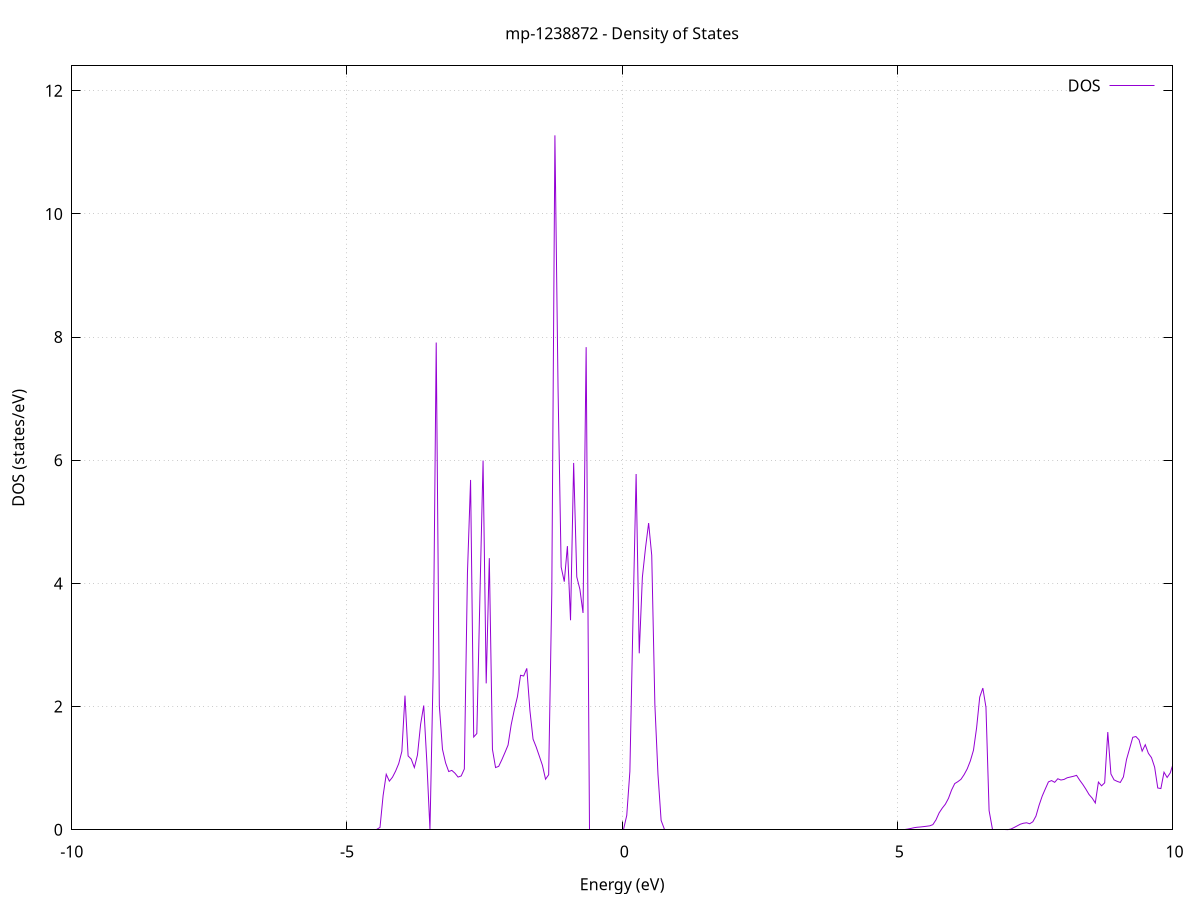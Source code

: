 set title 'mp-1238872 - Density of States'
set xlabel 'Energy (eV)'
set ylabel 'DOS (states/eV)'
set grid
set xrange [-10:10]
set yrange [0:12.404]
set xzeroaxis lt -1
set terminal png size 800,600
set output 'mp-1238872_dos_gnuplot.png'
plot '-' using 1:2 with lines title 'DOS'
-73.869200 0.000000
-73.812400 0.000000
-73.755700 0.000000
-73.698900 0.000000
-73.642100 0.000000
-73.585400 0.000000
-73.528600 0.000000
-73.471900 0.000000
-73.415100 0.000000
-73.358400 0.000000
-73.301600 0.000000
-73.244900 0.000000
-73.188100 0.000000
-73.131300 0.000000
-73.074600 0.000000
-73.017800 0.000000
-72.961100 0.000000
-72.904300 0.000000
-72.847600 0.000000
-72.790800 0.000000
-72.734100 0.000000
-72.677300 0.000000
-72.620500 0.000000
-72.563800 0.000000
-72.507000 0.000000
-72.450300 0.000000
-72.393500 0.000000
-72.336800 0.000000
-72.280000 0.000000
-72.223200 0.000000
-72.166500 0.000000
-72.109700 0.000000
-72.053000 0.000000
-71.996200 0.000000
-71.939500 0.000000
-71.882700 0.000000
-71.826000 0.000000
-71.769200 0.000000
-71.712400 0.000000
-71.655700 0.000000
-71.598900 0.000000
-71.542200 0.000000
-71.485400 0.000000
-71.428700 0.000000
-71.371900 0.000000
-71.315200 0.000000
-71.258400 0.000000
-71.201600 0.000000
-71.144900 0.000000
-71.088100 0.000000
-71.031400 0.000000
-70.974600 0.000000
-70.917900 0.000000
-70.861100 0.000000
-70.804400 0.000000
-70.747600 0.000000
-70.690800 0.000000
-70.634100 0.000000
-70.577300 0.000000
-70.520600 0.000000
-70.463800 0.000000
-70.407100 0.000000
-70.350300 0.000000
-70.293500 0.000000
-70.236800 0.000000
-70.180000 0.000000
-70.123300 0.000000
-70.066500 0.000000
-70.009800 0.000000
-69.953000 0.000000
-69.896300 0.000000
-69.839500 0.000000
-69.782700 0.000000
-69.726000 0.000000
-69.669200 0.000000
-69.612500 0.000000
-69.555700 0.000000
-69.499000 0.000000
-69.442200 0.000000
-69.385500 0.000000
-69.328700 0.000000
-69.271900 0.000000
-69.215200 0.000000
-69.158400 0.000000
-69.101700 0.000000
-69.044900 0.000000
-68.988200 0.000000
-68.931400 0.000000
-68.874600 0.000000
-68.817900 0.000000
-68.761100 0.000000
-68.704400 0.000000
-68.647600 0.000000
-68.590900 0.000000
-68.534100 0.000000
-68.477400 0.000000
-68.420600 0.000000
-68.363800 0.000000
-68.307100 0.000000
-68.250300 0.000000
-68.193600 0.000000
-68.136800 0.000000
-68.080100 0.000000
-68.023300 0.000000
-67.966600 0.000000
-67.909800 0.000000
-67.853000 0.000000
-67.796300 0.000000
-67.739500 0.000000
-67.682800 0.000000
-67.626000 0.000000
-67.569300 0.000000
-67.512500 0.000000
-67.455800 0.000000
-67.399000 0.000000
-67.342200 0.000000
-67.285500 0.000000
-67.228700 0.000000
-67.172000 0.000000
-67.115200 0.000000
-67.058500 0.000000
-67.001700 0.000000
-66.944900 0.000000
-66.888200 0.000000
-66.831400 0.000000
-66.774700 0.000000
-66.717900 0.000000
-66.661200 0.000000
-66.604400 0.000000
-66.547700 0.000000
-66.490900 0.000000
-66.434100 0.000000
-66.377400 0.000000
-66.320600 0.000000
-66.263900 0.000000
-66.207100 0.000000
-66.150400 0.000000
-66.093600 0.000000
-66.036900 0.000000
-65.980100 0.000000
-65.923300 0.000000
-65.866600 0.000000
-65.809800 0.000000
-65.753100 0.000000
-65.696300 0.000000
-65.639600 0.000000
-65.582800 0.000000
-65.526100 0.000000
-65.469300 0.000000
-65.412500 0.000000
-65.355800 0.000000
-65.299000 0.000000
-65.242300 0.000000
-65.185500 0.000000
-65.128800 0.000000
-65.072000 0.000000
-65.015200 0.000000
-64.958500 0.000000
-64.901700 0.000000
-64.845000 0.000000
-64.788200 0.000000
-64.731500 0.000000
-64.674700 0.000000
-64.618000 0.000000
-64.561200 0.000000
-64.504400 0.000000
-64.447700 0.000000
-64.390900 0.000000
-64.334200 0.000000
-64.277400 0.000000
-64.220700 0.000000
-64.163900 0.000000
-64.107200 0.000000
-64.050400 0.000000
-63.993600 0.000000
-63.936900 0.000000
-63.880100 0.000000
-63.823400 0.000000
-63.766600 0.000000
-63.709900 0.000000
-63.653100 0.000000
-63.596400 0.000000
-63.539600 0.000000
-63.482800 0.000000
-63.426100 0.000000
-63.369300 0.000000
-63.312600 0.000000
-63.255800 0.000000
-63.199100 0.000000
-63.142300 0.000000
-63.085500 0.000000
-63.028800 0.000000
-62.972000 0.000000
-62.915300 0.000000
-62.858500 0.000000
-62.801800 0.000000
-62.745000 0.000000
-62.688300 0.000000
-62.631500 0.000000
-62.574700 0.000000
-62.518000 0.000000
-62.461200 0.000000
-62.404500 0.000000
-62.347700 0.000000
-62.291000 0.000000
-62.234200 0.000000
-62.177500 0.000000
-62.120700 0.000000
-62.063900 0.000000
-62.007200 0.000000
-61.950400 0.000000
-61.893700 0.000000
-61.836900 0.000000
-61.780200 0.000000
-61.723400 0.000000
-61.666600 0.000000
-61.609900 0.000000
-61.553100 0.000000
-61.496400 0.000000
-61.439600 0.000000
-61.382900 0.000000
-61.326100 0.000000
-61.269400 0.000000
-61.212600 0.000000
-61.155800 0.000000
-61.099100 0.000000
-61.042300 0.000000
-60.985600 0.000000
-60.928800 0.000000
-60.872100 0.000000
-60.815300 0.000000
-60.758600 0.000000
-60.701800 0.000000
-60.645000 0.000000
-60.588300 0.000000
-60.531500 0.000000
-60.474800 0.000000
-60.418000 0.000000
-60.361300 0.000000
-60.304500 0.000000
-60.247800 0.000000
-60.191000 0.000000
-60.134200 0.000000
-60.077500 0.000000
-60.020700 0.000000
-59.964000 0.000000
-59.907200 0.000000
-59.850500 0.000000
-59.793700 0.000000
-59.736900 0.000000
-59.680200 0.000000
-59.623400 0.000000
-59.566700 0.000000
-59.509900 0.000000
-59.453200 0.000000
-59.396400 0.000000
-59.339700 0.000000
-59.282900 0.000000
-59.226100 0.000000
-59.169400 0.000000
-59.112600 0.000000
-59.055900 0.000000
-58.999100 0.000000
-58.942400 0.000000
-58.885600 0.000000
-58.828900 0.000000
-58.772100 0.000000
-58.715300 0.000000
-58.658600 0.000000
-58.601800 0.000000
-58.545100 0.000000
-58.488300 0.000000
-58.431600 0.000000
-58.374800 0.000000
-58.318100 0.000000
-58.261300 0.000000
-58.204500 0.000000
-58.147800 0.000000
-58.091000 0.000000
-58.034300 0.000000
-57.977500 0.000000
-57.920800 0.000000
-57.864000 0.000000
-57.807200 0.000000
-57.750500 0.000000
-57.693700 0.000000
-57.637000 0.000000
-57.580200 0.000000
-57.523500 0.000000
-57.466700 0.000000
-57.410000 0.000000
-57.353200 0.000000
-57.296400 0.000000
-57.239700 0.000000
-57.182900 0.000000
-57.126200 0.000000
-57.069400 0.000000
-57.012700 0.000000
-56.955900 0.000000
-56.899200 0.000000
-56.842400 0.000000
-56.785600 0.000000
-56.728900 0.000000
-56.672100 0.000000
-56.615400 0.000000
-56.558600 0.000000
-56.501900 0.000000
-56.445100 0.000000
-56.388300 0.000000
-56.331600 0.000000
-56.274800 0.000000
-56.218100 0.000000
-56.161300 0.000000
-56.104600 0.000000
-56.047800 0.000000
-55.991100 0.000000
-55.934300 0.000000
-55.877500 0.000000
-55.820800 0.000000
-55.764000 0.000000
-55.707300 0.000000
-55.650500 0.000000
-55.593800 0.000000
-55.537000 0.000000
-55.480300 0.000000
-55.423500 0.000000
-55.366700 0.000000
-55.310000 0.000000
-55.253200 0.000000
-55.196500 0.000000
-55.139700 0.000000
-55.083000 0.000000
-55.026200 0.000000
-54.969500 0.000000
-54.912700 0.000000
-54.855900 0.000000
-54.799200 0.000000
-54.742400 0.000000
-54.685700 0.000000
-54.628900 0.000000
-54.572200 0.000000
-54.515400 0.000000
-54.458600 0.000000
-54.401900 0.000000
-54.345100 0.000000
-54.288400 0.000000
-54.231600 0.000000
-54.174900 0.000000
-54.118100 0.000000
-54.061400 0.000000
-54.004600 0.000000
-53.947800 0.000000
-53.891100 0.000000
-53.834300 0.000000
-53.777600 0.000000
-53.720800 0.000000
-53.664100 0.000000
-53.607300 0.000000
-53.550600 0.000000
-53.493800 0.000000
-53.437000 0.000000
-53.380300 0.000000
-53.323500 0.000000
-53.266800 0.000000
-53.210000 0.000000
-53.153300 0.000000
-53.096500 0.000000
-53.039800 0.000000
-52.983000 0.000000
-52.926200 0.000000
-52.869500 0.000000
-52.812700 0.000000
-52.756000 0.000000
-52.699200 0.000000
-52.642500 0.000000
-52.585700 0.000000
-52.528900 0.000000
-52.472200 0.000000
-52.415400 0.000000
-52.358700 0.000000
-52.301900 0.000000
-52.245200 0.000000
-52.188400 0.000000
-52.131700 0.000000
-52.074900 0.000000
-52.018100 0.000000
-51.961400 0.000000
-51.904600 0.000000
-51.847900 0.000000
-51.791100 0.000000
-51.734400 0.000000
-51.677600 0.000000
-51.620900 0.000000
-51.564100 0.000000
-51.507300 0.000000
-51.450600 0.000000
-51.393800 0.000000
-51.337100 0.000000
-51.280300 0.000000
-51.223600 0.000000
-51.166800 0.000000
-51.110000 0.000000
-51.053300 0.000000
-50.996500 0.000000
-50.939800 0.000000
-50.883000 0.000000
-50.826300 0.000000
-50.769500 0.000000
-50.712800 0.000000
-50.656000 0.000000
-50.599200 0.000000
-50.542500 0.000000
-50.485700 0.000000
-50.429000 0.000000
-50.372200 0.000000
-50.315500 0.000000
-50.258700 0.000000
-50.202000 0.000000
-50.145200 0.000000
-50.088400 0.000000
-50.031700 0.000000
-49.974900 0.000000
-49.918200 0.000000
-49.861400 0.000000
-49.804700 0.000000
-49.747900 0.000000
-49.691200 0.000000
-49.634400 0.000000
-49.577600 0.000000
-49.520900 0.000000
-49.464100 0.000000
-49.407400 0.000000
-49.350600 0.000000
-49.293900 0.000000
-49.237100 0.000000
-49.180300 0.000000
-49.123600 0.000000
-49.066800 0.000000
-49.010100 0.000000
-48.953300 0.000000
-48.896600 0.000000
-48.839800 0.000000
-48.783100 0.000000
-48.726300 0.000000
-48.669500 0.000000
-48.612800 0.000000
-48.556000 0.000000
-48.499300 0.000000
-48.442500 0.000000
-48.385800 0.000000
-48.329000 0.000000
-48.272300 0.000000
-48.215500 0.000000
-48.158700 0.000000
-48.102000 0.000000
-48.045200 0.000000
-47.988500 0.000000
-47.931700 0.000000
-47.875000 0.000000
-47.818200 0.000000
-47.761500 0.000000
-47.704700 0.000000
-47.647900 0.000000
-47.591200 0.000000
-47.534400 0.000000
-47.477700 0.000000
-47.420900 0.000000
-47.364200 0.000000
-47.307400 0.000000
-47.250600 0.000000
-47.193900 0.000000
-47.137100 0.000000
-47.080400 0.000000
-47.023600 0.000000
-46.966900 0.000000
-46.910100 0.000000
-46.853400 0.000000
-46.796600 0.000000
-46.739800 0.000000
-46.683100 0.000000
-46.626300 0.000000
-46.569600 0.000000
-46.512800 0.000000
-46.456100 0.000000
-46.399300 0.000000
-46.342600 0.000000
-46.285800 0.000000
-46.229000 0.000000
-46.172300 0.000000
-46.115500 0.000000
-46.058800 0.000000
-46.002000 0.000000
-45.945300 0.000000
-45.888500 0.000000
-45.831700 0.000000
-45.775000 0.000000
-45.718200 0.000000
-45.661500 0.000000
-45.604700 0.000000
-45.548000 0.000000
-45.491200 0.000000
-45.434500 0.000000
-45.377700 0.000000
-45.320900 0.000000
-45.264200 0.000000
-45.207400 0.000000
-45.150700 0.000000
-45.093900 0.000000
-45.037200 0.000000
-44.980400 0.000000
-44.923700 0.000000
-44.866900 0.000000
-44.810100 0.000000
-44.753400 0.000000
-44.696600 0.000000
-44.639900 0.000000
-44.583100 0.000000
-44.526400 0.000000
-44.469600 0.000000
-44.412900 0.000000
-44.356100 0.000000
-44.299300 0.000000
-44.242600 0.000000
-44.185800 0.000000
-44.129100 0.000000
-44.072300 0.000000
-44.015600 0.000000
-43.958800 0.000000
-43.902000 0.000000
-43.845300 0.000000
-43.788500 0.000000
-43.731800 0.000000
-43.675000 0.000000
-43.618300 0.000000
-43.561500 0.000000
-43.504800 0.000000
-43.448000 0.000000
-43.391200 0.000000
-43.334500 0.000000
-43.277700 0.000000
-43.221000 0.000000
-43.164200 0.000000
-43.107500 0.000000
-43.050700 0.000000
-42.994000 0.000000
-42.937200 0.000000
-42.880400 0.000000
-42.823700 0.000000
-42.766900 0.000000
-42.710200 0.000000
-42.653400 0.000000
-42.596700 0.000000
-42.539900 0.000000
-42.483200 0.000000
-42.426400 0.000000
-42.369600 0.000000
-42.312900 0.000000
-42.256100 0.000000
-42.199400 0.000000
-42.142600 0.000000
-42.085900 0.000000
-42.029100 0.000000
-41.972300 0.000000
-41.915600 0.000000
-41.858800 0.000000
-41.802100 0.000000
-41.745300 0.000000
-41.688600 0.000000
-41.631800 0.000000
-41.575100 0.000000
-41.518300 0.000000
-41.461500 0.000000
-41.404800 0.000000
-41.348000 0.000000
-41.291300 0.000000
-41.234500 0.000000
-41.177800 0.000000
-41.121000 0.000000
-41.064300 0.000000
-41.007500 0.000000
-40.950700 0.000000
-40.894000 0.000000
-40.837200 0.000000
-40.780500 0.000000
-40.723700 0.000000
-40.667000 0.000000
-40.610200 0.000000
-40.553500 0.000000
-40.496700 0.000000
-40.439900 0.000000
-40.383200 0.000000
-40.326400 0.000000
-40.269700 0.000000
-40.212900 0.000000
-40.156200 0.000000
-40.099400 0.000000
-40.042600 0.000000
-39.985900 0.000000
-39.929100 0.000000
-39.872400 0.000000
-39.815600 0.000000
-39.758900 0.000000
-39.702100 0.000000
-39.645400 0.000000
-39.588600 0.000000
-39.531800 0.000000
-39.475100 0.000000
-39.418300 0.000000
-39.361600 0.000000
-39.304800 0.000000
-39.248100 0.000000
-39.191300 0.000000
-39.134600 0.000000
-39.077800 0.000000
-39.021000 0.000000
-38.964300 0.000000
-38.907500 0.000000
-38.850800 0.000000
-38.794000 0.000000
-38.737300 0.000000
-38.680500 0.000000
-38.623700 0.000000
-38.567000 0.000000
-38.510200 0.000000
-38.453500 0.000000
-38.396700 0.000000
-38.340000 0.000000
-38.283200 0.000000
-38.226500 0.000000
-38.169700 0.000000
-38.112900 0.000000
-38.056200 0.000000
-37.999400 0.000000
-37.942700 0.000000
-37.885900 0.000000
-37.829200 0.000000
-37.772400 0.000000
-37.715700 0.000000
-37.658900 0.000000
-37.602100 0.000000
-37.545400 0.000000
-37.488600 0.000000
-37.431900 0.000000
-37.375100 0.000000
-37.318400 0.000000
-37.261600 0.000000
-37.204900 0.000000
-37.148100 0.000000
-37.091300 0.000000
-37.034600 0.000000
-36.977800 0.000000
-36.921100 0.000000
-36.864300 0.000000
-36.807600 0.000000
-36.750800 0.000000
-36.694000 0.000000
-36.637300 0.000000
-36.580500 0.000000
-36.523800 0.000000
-36.467000 0.000000
-36.410300 0.000000
-36.353500 0.000000
-36.296800 0.000000
-36.240000 0.000000
-36.183200 0.000000
-36.126500 0.000000
-36.069700 0.000000
-36.013000 0.000000
-35.956200 0.000000
-35.899500 0.000000
-35.842700 0.000000
-35.786000 0.000000
-35.729200 0.000000
-35.672400 0.000000
-35.615700 0.000000
-35.558900 0.000000
-35.502200 0.000000
-35.445400 0.000000
-35.388700 0.000000
-35.331900 0.000000
-35.275200 0.000000
-35.218400 0.000000
-35.161600 0.000000
-35.104900 0.000000
-35.048100 0.000000
-34.991400 0.000000
-34.934600 0.000000
-34.877900 0.000000
-34.821100 0.000000
-34.764300 0.000000
-34.707600 0.000000
-34.650800 0.000000
-34.594100 0.000000
-34.537300 0.000000
-34.480600 0.000000
-34.423800 0.000000
-34.367100 0.000000
-34.310300 0.000000
-34.253500 0.000000
-34.196800 0.000000
-34.140000 0.000000
-34.083300 0.000000
-34.026500 0.000000
-33.969800 0.000000
-33.913000 0.000000
-33.856300 0.000000
-33.799500 0.000000
-33.742700 0.000000
-33.686000 0.000000
-33.629200 0.000000
-33.572500 0.000000
-33.515700 0.000000
-33.459000 0.000000
-33.402200 0.000000
-33.345400 0.000000
-33.288700 0.000000
-33.231900 0.000000
-33.175200 0.000000
-33.118400 0.000000
-33.061700 0.000000
-33.004900 0.000000
-32.948200 0.000000
-32.891400 0.000000
-32.834600 0.000000
-32.777900 0.000000
-32.721100 0.000000
-32.664400 0.000000
-32.607600 0.000000
-32.550900 0.000000
-32.494100 0.000000
-32.437400 0.000000
-32.380600 0.000000
-32.323800 0.000000
-32.267100 0.000000
-32.210300 0.000000
-32.153600 0.000000
-32.096800 0.000000
-32.040100 0.000000
-31.983300 0.000000
-31.926600 0.000000
-31.869800 0.000000
-31.813000 0.000000
-31.756300 0.000000
-31.699500 0.000000
-31.642800 0.000000
-31.586000 0.000000
-31.529300 0.000000
-31.472500 0.000000
-31.415700 0.000000
-31.359000 0.000000
-31.302200 0.000000
-31.245500 0.000000
-31.188700 0.000000
-31.132000 0.000000
-31.075200 0.000000
-31.018500 0.000000
-30.961700 0.000000
-30.904900 0.000000
-30.848200 0.000000
-30.791400 0.000000
-30.734700 0.000000
-30.677900 0.000000
-30.621200 0.000000
-30.564400 0.000000
-30.507700 0.000000
-30.450900 0.000000
-30.394100 0.000000
-30.337400 0.000000
-30.280600 0.000000
-30.223900 0.000000
-30.167100 0.000000
-30.110400 0.000000
-30.053600 0.000000
-29.996900 0.000000
-29.940100 0.000000
-29.883300 0.000000
-29.826600 0.000000
-29.769800 0.000000
-29.713100 0.000000
-29.656300 0.000000
-29.599600 0.000000
-29.542800 0.000000
-29.486000 0.000000
-29.429300 0.000000
-29.372500 0.000000
-29.315800 0.000000
-29.259000 0.000000
-29.202300 0.000000
-29.145500 0.000000
-29.088800 0.000000
-29.032000 0.000000
-28.975200 0.000000
-28.918500 0.000000
-28.861700 0.000000
-28.805000 0.000000
-28.748200 0.000000
-28.691500 0.000000
-28.634700 0.000000
-28.578000 0.000000
-28.521200 0.000000
-28.464400 0.000000
-28.407700 0.000000
-28.350900 0.000000
-28.294200 0.000000
-28.237400 0.000000
-28.180700 0.000000
-28.123900 0.000000
-28.067100 0.000000
-28.010400 0.000000
-27.953600 0.000000
-27.896900 0.000000
-27.840100 0.000000
-27.783400 0.000000
-27.726600 0.000000
-27.669900 0.000000
-27.613100 0.000000
-27.556300 0.000000
-27.499600 0.000000
-27.442800 0.000000
-27.386100 0.000000
-27.329300 0.000000
-27.272600 0.000000
-27.215800 0.000000
-27.159100 0.000000
-27.102300 0.000000
-27.045500 0.000000
-26.988800 0.000000
-26.932000 0.000000
-26.875300 0.000000
-26.818500 0.000000
-26.761800 0.000000
-26.705000 0.000000
-26.648300 0.000000
-26.591500 0.000000
-26.534700 0.000000
-26.478000 0.000000
-26.421200 0.000000
-26.364500 0.000000
-26.307700 0.000000
-26.251000 0.000000
-26.194200 0.000000
-26.137400 0.000000
-26.080700 0.000000
-26.023900 0.000000
-25.967200 0.000000
-25.910400 0.000000
-25.853700 0.000000
-25.796900 0.000000
-25.740200 0.000000
-25.683400 0.000000
-25.626600 0.000000
-25.569900 0.000000
-25.513100 0.000000
-25.456400 0.000000
-25.399600 0.000000
-25.342900 0.000000
-25.286100 0.000000
-25.229400 0.000000
-25.172600 0.000000
-25.115800 0.000000
-25.059100 0.000000
-25.002300 0.000000
-24.945600 0.000000
-24.888800 0.000000
-24.832100 0.000000
-24.775300 0.000000
-24.718600 0.000000
-24.661800 0.000000
-24.605000 0.000000
-24.548300 0.000000
-24.491500 0.000000
-24.434800 0.000000
-24.378000 0.000000
-24.321300 0.000000
-24.264500 0.000000
-24.207700 0.000000
-24.151000 0.000000
-24.094200 0.000000
-24.037500 0.000000
-23.980700 0.000000
-23.924000 0.000000
-23.867200 0.000000
-23.810500 0.000000
-23.753700 0.000000
-23.696900 0.000000
-23.640200 0.000000
-23.583400 0.000000
-23.526700 0.000000
-23.469900 0.000000
-23.413200 0.000000
-23.356400 0.000000
-23.299700 0.000000
-23.242900 0.000000
-23.186100 0.000000
-23.129400 0.000000
-23.072600 0.000000
-23.015900 0.000000
-22.959100 0.000000
-22.902400 0.000000
-22.845600 0.000000
-22.788900 0.000000
-22.732100 0.000000
-22.675300 0.000000
-22.618600 0.000000
-22.561800 0.000000
-22.505100 0.000000
-22.448300 0.000000
-22.391600 0.000000
-22.334800 0.000000
-22.278000 0.000000
-22.221300 0.000000
-22.164500 0.000000
-22.107800 0.000000
-22.051000 0.000000
-21.994300 0.000000
-21.937500 0.000000
-21.880800 0.000000
-21.824000 0.000000
-21.767200 0.000000
-21.710500 0.000000
-21.653700 0.000000
-21.597000 0.000000
-21.540200 0.000000
-21.483500 0.000000
-21.426700 0.000000
-21.370000 0.000000
-21.313200 0.000000
-21.256400 0.000000
-21.199700 0.000000
-21.142900 0.000000
-21.086200 0.000000
-21.029400 0.000000
-20.972700 0.000000
-20.915900 0.000000
-20.859100 0.000000
-20.802400 0.000000
-20.745600 0.000000
-20.688900 0.000000
-20.632100 0.000000
-20.575400 0.000000
-20.518600 0.000000
-20.461900 0.000000
-20.405100 0.000000
-20.348300 0.000000
-20.291600 0.000000
-20.234800 0.000000
-20.178100 0.000000
-20.121300 0.000000
-20.064600 0.000000
-20.007800 0.000000
-19.951100 0.000000
-19.894300 0.000000
-19.837500 0.000000
-19.780800 0.000000
-19.724000 0.000000
-19.667300 0.000000
-19.610500 0.000000
-19.553800 0.000000
-19.497000 0.000000
-19.440300 0.000000
-19.383500 0.000000
-19.326700 0.000000
-19.270000 0.000000
-19.213200 0.000000
-19.156500 0.000000
-19.099700 0.000000
-19.043000 0.000000
-18.986200 0.000000
-18.929400 0.000000
-18.872700 0.000000
-18.815900 0.000000
-18.759200 0.000000
-18.702400 0.000000
-18.645700 0.000000
-18.588900 0.000000
-18.532200 0.000000
-18.475400 0.000000
-18.418600 0.000000
-18.361900 0.000000
-18.305100 0.000000
-18.248400 0.000000
-18.191600 0.000000
-18.134900 0.000000
-18.078100 0.000000
-18.021400 0.000000
-17.964600 0.000000
-17.907800 0.000000
-17.851100 0.000000
-17.794300 0.000000
-17.737600 0.000000
-17.680800 0.000000
-17.624100 0.000000
-17.567300 0.000000
-17.510600 0.000000
-17.453800 0.000000
-17.397000 0.000000
-17.340300 0.000000
-17.283500 0.000000
-17.226800 0.000000
-17.170000 0.000000
-17.113300 0.000000
-17.056500 0.000000
-16.999700 0.000000
-16.943000 0.000000
-16.886200 0.000000
-16.829500 0.000000
-16.772700 0.000000
-16.716000 0.000000
-16.659200 0.000000
-16.602500 0.000000
-16.545700 0.000000
-16.488900 0.000000
-16.432200 0.000000
-16.375400 0.000000
-16.318700 0.000000
-16.261900 0.000000
-16.205200 0.000000
-16.148400 0.000000
-16.091700 0.000000
-16.034900 0.000000
-15.978100 0.000000
-15.921400 0.000000
-15.864600 0.000000
-15.807900 0.000000
-15.751100 0.000000
-15.694400 0.000000
-15.637600 0.000000
-15.580800 0.000000
-15.524100 0.000000
-15.467300 0.000000
-15.410600 0.000000
-15.353800 0.000000
-15.297100 0.000000
-15.240300 0.000000
-15.183600 0.000000
-15.126800 0.000000
-15.070000 0.000000
-15.013300 0.000000
-14.956500 0.000000
-14.899800 0.000000
-14.843000 0.000000
-14.786300 0.000000
-14.729500 0.000000
-14.672800 0.000000
-14.616000 0.000000
-14.559200 0.000000
-14.502500 0.000000
-14.445700 0.632000
-14.389000 0.591100
-14.332200 0.639700
-14.275500 0.644400
-14.218700 0.700200
-14.162000 0.722900
-14.105200 0.763600
-14.048400 0.812200
-13.991700 0.889500
-13.934900 0.962800
-13.878200 1.035600
-13.821400 1.207500
-13.764700 1.422800
-13.707900 1.705200
-13.651100 6.777400
-13.594400 3.192800
-13.537600 3.367500
-13.480900 17.707700
-13.424100 0.000000
-13.367400 0.000000
-13.310600 0.000000
-13.253900 0.000000
-13.197100 0.000000
-13.140300 0.000000
-13.083600 0.000000
-13.026800 0.000000
-12.970100 0.000000
-12.913300 0.000000
-12.856600 0.000000
-12.799800 0.000000
-12.743100 0.000000
-12.686300 0.000000
-12.629500 0.000000
-12.572800 0.000000
-12.516000 0.000000
-12.459300 0.000000
-12.402500 0.000000
-12.345800 0.000000
-12.289000 0.000000
-12.232300 0.000000
-12.175500 0.000000
-12.118700 0.000000
-12.062000 0.000000
-12.005200 0.000000
-11.948500 0.000000
-11.891700 0.000000
-11.835000 0.000000
-11.778200 0.000000
-11.721400 0.000000
-11.664700 0.000000
-11.607900 0.000000
-11.551200 0.000000
-11.494400 0.000000
-11.437700 0.000000
-11.380900 0.000000
-11.324200 0.000000
-11.267400 0.000000
-11.210600 0.000000
-11.153900 0.000000
-11.097100 0.000000
-11.040400 0.000000
-10.983600 0.000000
-10.926900 0.000000
-10.870100 0.000000
-10.813400 0.000000
-10.756600 0.000000
-10.699800 0.000000
-10.643100 0.000000
-10.586300 0.000000
-10.529600 0.000000
-10.472800 0.000000
-10.416100 0.000000
-10.359300 0.000000
-10.302500 0.000000
-10.245800 0.000000
-10.189000 0.000000
-10.132300 0.000000
-10.075500 0.000000
-10.018800 0.000000
-9.962000 0.000000
-9.905300 0.000000
-9.848500 0.000000
-9.791700 0.000000
-9.735000 0.000000
-9.678200 0.000000
-9.621500 0.000000
-9.564700 0.000000
-9.508000 0.000000
-9.451200 0.000000
-9.394500 0.000000
-9.337700 0.000000
-9.280900 0.000000
-9.224200 0.000000
-9.167400 0.000000
-9.110700 0.000000
-9.053900 0.000000
-8.997200 0.000000
-8.940400 0.000000
-8.883700 0.000000
-8.826900 0.000000
-8.770100 0.000000
-8.713400 0.000000
-8.656600 0.000000
-8.599900 0.000000
-8.543100 0.000000
-8.486400 0.000000
-8.429600 0.000000
-8.372800 0.000000
-8.316100 0.000000
-8.259300 0.000000
-8.202600 0.000000
-8.145800 0.000000
-8.089100 0.000000
-8.032300 0.000000
-7.975600 0.000000
-7.918800 0.000000
-7.862000 0.000000
-7.805300 0.000000
-7.748500 0.000000
-7.691800 0.000000
-7.635000 0.000000
-7.578300 0.000000
-7.521500 0.000000
-7.464800 0.000000
-7.408000 0.000000
-7.351200 0.000000
-7.294500 0.000000
-7.237700 0.000000
-7.181000 0.000000
-7.124200 0.000000
-7.067500 0.000000
-7.010700 0.000000
-6.954000 0.000000
-6.897200 0.000000
-6.840400 0.000000
-6.783700 0.000000
-6.726900 0.000000
-6.670200 0.000000
-6.613400 0.000000
-6.556700 0.000000
-6.499900 0.000000
-6.443100 0.000000
-6.386400 0.000000
-6.329600 0.000000
-6.272900 0.000000
-6.216100 0.000000
-6.159400 0.000000
-6.102600 0.000000
-6.045900 0.000000
-5.989100 0.000000
-5.932300 0.000000
-5.875600 0.000000
-5.818800 0.000000
-5.762100 0.000000
-5.705300 0.000000
-5.648600 0.000000
-5.591800 0.000000
-5.535100 0.000000
-5.478300 0.000000
-5.421500 0.000000
-5.364800 0.000000
-5.308000 0.000000
-5.251300 0.000000
-5.194500 0.000000
-5.137800 0.000000
-5.081000 0.000000
-5.024200 0.000000
-4.967500 0.000000
-4.910700 0.000000
-4.854000 0.000000
-4.797200 0.000000
-4.740500 0.000000
-4.683700 0.000000
-4.627000 0.000000
-4.570200 0.000000
-4.513400 0.000000
-4.456700 0.000000
-4.399900 0.038300
-4.343200 0.556400
-4.286400 0.900800
-4.229700 0.789700
-4.172900 0.853500
-4.116200 0.952800
-4.059400 1.075200
-4.002600 1.272900
-3.945900 2.177900
-3.889100 1.199100
-3.832400 1.147700
-3.775600 1.010900
-3.718900 1.214100
-3.662100 1.712300
-3.605400 2.017500
-3.548600 1.098700
-3.491800 0.000000
-3.435100 2.515800
-3.378300 7.912100
-3.321600 2.013600
-3.264800 1.307700
-3.208100 1.086100
-3.151300 0.945800
-3.094500 0.964100
-3.037800 0.918800
-2.981000 0.855700
-2.924300 0.874200
-2.867500 0.987500
-2.810800 4.169200
-2.754000 5.680400
-2.697300 1.506700
-2.640500 1.562700
-2.583700 3.816700
-2.527000 5.995200
-2.470200 2.377000
-2.413500 4.410900
-2.356700 1.306000
-2.300000 1.010500
-2.243200 1.029800
-2.186500 1.136300
-2.129700 1.253200
-2.072900 1.375500
-2.016200 1.705300
-1.959400 1.947900
-1.902700 2.161200
-1.845900 2.508600
-1.789200 2.497100
-1.732400 2.621100
-1.675700 1.935900
-1.618900 1.472900
-1.562100 1.344900
-1.505400 1.197500
-1.448600 1.046800
-1.391900 0.821200
-1.335100 0.893400
-1.278400 3.842600
-1.221600 11.276200
-1.164800 7.177100
-1.108100 4.265600
-1.051300 4.028700
-0.994600 4.606200
-0.937800 3.402300
-0.881100 5.957000
-0.824300 4.105900
-0.767600 3.904600
-0.710800 3.520500
-0.654000 7.836700
-0.597300 0.000000
-0.540500 0.000000
-0.483800 0.000000
-0.427000 0.000000
-0.370300 0.000000
-0.313500 0.000000
-0.256800 0.000000
-0.200000 0.000000
-0.143200 0.000000
-0.086500 0.000000
-0.029700 0.000000
0.027000 0.000000
0.083800 0.233800
0.140500 0.947700
0.197300 3.446600
0.254000 5.776400
0.310800 2.865700
0.367600 4.101000
0.424300 4.574800
0.481100 4.980800
0.537800 4.454700
0.594600 2.036000
0.651300 0.897900
0.708100 0.152200
0.764900 0.000000
0.821600 0.000000
0.878400 0.000000
0.935100 0.000000
0.991900 0.000000
1.048600 0.000000
1.105400 0.000000
1.162100 0.000000
1.218900 0.000000
1.275700 0.000000
1.332400 0.000000
1.389200 0.000000
1.445900 0.000000
1.502700 0.000000
1.559400 0.000000
1.616200 0.000000
1.672900 0.000000
1.729700 0.000000
1.786500 0.000000
1.843200 0.000000
1.900000 0.000000
1.956700 0.000000
2.013500 0.000000
2.070200 0.000000
2.127000 0.000000
2.183800 0.000000
2.240500 0.000000
2.297300 0.000000
2.354000 0.000000
2.410800 0.000000
2.467500 0.000000
2.524300 0.000000
2.581000 0.000000
2.637800 0.000000
2.694600 0.000000
2.751300 0.000000
2.808100 0.000000
2.864800 0.000000
2.921600 0.000000
2.978300 0.000000
3.035100 0.000000
3.091800 0.000000
3.148600 0.000000
3.205400 0.000000
3.262100 0.000000
3.318900 0.000000
3.375600 0.000000
3.432400 0.000000
3.489100 0.000000
3.545900 0.000000
3.602600 0.000000
3.659400 0.000000
3.716200 0.000000
3.772900 0.000000
3.829700 0.000000
3.886400 0.000000
3.943200 0.000000
3.999900 0.000000
4.056700 0.000000
4.113500 0.000000
4.170200 0.000000
4.227000 0.000000
4.283700 0.000000
4.340500 0.000000
4.397200 0.000000
4.454000 0.000000
4.510700 0.000000
4.567500 0.000000
4.624300 0.000000
4.681000 0.000000
4.737800 0.000000
4.794500 0.000000
4.851300 0.000000
4.908000 0.000000
4.964800 0.000000
5.021500 0.000000
5.078300 0.000000
5.135100 0.004200
5.191800 0.012100
5.248600 0.022200
5.305300 0.034000
5.362100 0.041100
5.418800 0.045300
5.475600 0.051100
5.532300 0.057400
5.589100 0.064300
5.645900 0.083500
5.702600 0.160900
5.759400 0.274000
5.816100 0.351000
5.872900 0.415500
5.929600 0.510900
5.986400 0.646600
6.043200 0.750000
6.099900 0.781200
6.156700 0.819800
6.213400 0.895300
6.270200 0.989400
6.326900 1.118100
6.383700 1.291500
6.440400 1.654400
6.497200 2.153900
6.554000 2.301000
6.610700 1.987800
6.667500 0.311700
6.724200 0.000000
6.781000 0.000000
6.837700 0.000000
6.894500 0.000000
6.951200 0.000000
7.008000 0.002100
7.064800 0.012300
7.121500 0.036500
7.178300 0.063500
7.235000 0.090500
7.291800 0.106200
7.348500 0.113600
7.405300 0.097900
7.462100 0.129800
7.518800 0.221700
7.575600 0.397800
7.632300 0.546200
7.689100 0.663700
7.745800 0.777700
7.802600 0.799000
7.859300 0.770600
7.916100 0.828500
7.972900 0.807900
8.029600 0.817600
8.086400 0.844400
8.143100 0.856400
8.199900 0.868500
8.256600 0.883600
8.313400 0.805900
8.370100 0.736200
8.426900 0.658100
8.483700 0.572200
8.540400 0.514400
8.597200 0.435000
8.653900 0.774500
8.710700 0.713500
8.767400 0.762100
8.824200 1.586600
8.880900 0.906600
8.937700 0.810700
8.994500 0.786200
9.051200 0.768300
9.108000 0.858400
9.164700 1.141700
9.221500 1.320500
9.278200 1.501600
9.335000 1.514000
9.391800 1.460600
9.448500 1.276800
9.505300 1.381100
9.562000 1.240900
9.618800 1.170700
9.675500 1.016600
9.732300 0.678500
9.789000 0.669700
9.845800 0.935000
9.902600 0.849500
9.959300 0.923700
10.016100 1.086200
10.072800 1.606900
10.129600 1.800900
10.186300 2.023100
10.243100 2.004500
10.299800 2.223600
10.356600 1.711700
10.413400 1.384400
10.470100 1.490100
10.526900 1.782700
10.583600 2.094600
10.640400 2.601000
10.697100 2.944400
10.753900 2.681600
10.810600 2.156100
10.867400 1.287700
10.924200 1.130700
10.980900 1.527400
11.037700 2.120600
11.094400 2.230400
11.151200 1.769000
11.207900 1.312300
11.264700 1.117500
11.321500 0.982600
11.378200 0.914800
11.435000 0.876900
11.491700 0.885000
11.548500 1.137200
11.605200 1.768000
11.662000 1.873900
11.718700 1.680900
11.775500 1.377300
11.832300 1.239100
11.889000 1.190800
11.945800 1.284400
12.002500 1.330800
12.059300 1.192800
12.116000 0.974400
12.172800 0.808000
12.229500 0.704100
12.286300 0.637500
12.343100 0.660900
12.399800 1.029300
12.456600 0.713100
12.513300 0.670800
12.570100 0.677800
12.626800 0.672800
12.683600 0.748600
12.740400 0.683500
12.797100 1.240000
12.853900 0.869500
12.910600 0.890000
12.967400 0.926800
13.024100 0.883700
13.080900 0.769600
13.137600 0.735700
13.194400 0.730100
13.251200 0.718200
13.307900 0.764200
13.364700 0.789600
13.421400 0.770500
13.478200 0.742800
13.534900 0.716500
13.591700 0.715200
13.648400 0.699800
13.705200 0.685600
13.762000 0.666200
13.818700 0.678000
13.875500 0.697800
13.932200 0.716100
13.989000 0.730700
14.045700 0.747000
14.102500 0.814500
14.159200 0.749800
14.216000 0.677400
14.272800 0.677100
14.329500 0.678200
14.386300 0.687900
14.443000 0.695600
14.499800 0.887900
14.556500 0.930200
14.613300 0.963600
14.670100 1.001900
14.726800 0.946600
14.783600 1.058300
14.840300 1.109500
14.897100 1.180800
14.953800 1.362900
15.010600 1.029000
15.067300 0.905300
15.124100 0.825000
15.180900 0.761000
15.237600 0.777700
15.294400 0.808500
15.351100 0.832500
15.407900 0.865300
15.464600 0.871800
15.521400 1.008200
15.578100 1.109600
15.634900 1.234600
15.691700 1.316300
15.748400 1.397100
15.805200 1.376500
15.861900 1.353100
15.918700 1.564300
15.975400 1.786100
16.032200 1.649100
16.088900 1.398800
16.145700 1.226900
16.202500 1.256300
16.259200 1.336100
16.316000 1.423700
16.372700 1.437000
16.429500 1.583500
16.486200 1.479500
16.543000 1.656600
16.599800 2.049300
16.656500 2.032100
16.713300 1.817700
16.770000 1.594900
16.826800 1.333900
16.883500 1.275700
16.940300 1.216400
16.997000 1.202500
17.053800 1.241900
17.110600 1.032200
17.167300 0.912900
17.224100 0.873000
17.280800 0.849600
17.337600 0.857400
17.394300 0.885000
17.451100 0.969700
17.507800 1.002700
17.564600 1.010300
17.621400 1.039000
17.678100 1.032200
17.734900 1.017800
17.791600 0.993000
17.848400 0.970900
17.905100 1.032800
17.961900 0.915300
18.018700 0.889700
18.075400 0.977200
18.132200 1.216000
18.188900 1.159600
18.245700 1.009900
18.302400 0.938900
18.359200 0.976400
18.415900 1.131600
18.472700 1.232800
18.529500 1.359000
18.586200 1.229700
18.643000 1.202100
18.699700 1.232700
18.756500 1.362900
18.813200 1.376200
18.870000 1.383500
18.926700 1.445500
18.983500 1.493900
19.040300 1.588200
19.097000 1.495000
19.153800 1.339300
19.210500 1.224500
19.267300 1.053700
19.324000 1.012300
19.380800 0.982800
19.437500 0.970400
19.494300 0.972000
19.551100 0.955400
19.607800 0.976400
19.664600 1.038900
19.721300 1.115800
19.778100 1.167500
19.834800 1.199200
19.891600 1.299700
19.948400 1.398600
20.005100 1.542700
20.061900 1.531800
20.118600 1.526800
20.175400 1.395300
20.232100 1.318100
20.288900 1.311200
20.345600 1.262800
20.402400 1.300200
20.459200 1.481500
20.515900 1.474300
20.572700 1.437700
20.629400 1.346700
20.686200 1.291200
20.742900 1.277600
20.799700 1.235900
20.856400 1.199400
20.913200 1.187300
20.970000 1.190700
21.026700 1.193300
21.083500 1.213500
21.140200 1.232800
21.197000 1.232200
21.253700 1.237600
21.310500 1.323500
21.367200 1.378600
21.424000 1.310100
21.480800 1.360900
21.537500 1.361500
21.594300 1.291300
21.651000 1.233200
21.707800 1.244000
21.764500 1.193100
21.821300 1.161400
21.878100 1.163300
21.934800 1.126500
21.991600 1.115800
22.048300 1.040900
22.105100 1.038600
22.161800 1.097800
22.218600 1.162900
22.275300 1.279600
22.332100 1.406900
22.388900 1.470500
22.445600 1.634400
22.502400 1.632900
22.559100 1.488400
22.615900 1.428900
22.672600 1.416800
22.729400 1.473800
22.786100 1.518900
22.842900 1.588500
22.899700 1.463800
22.956400 1.436900
23.013200 1.421200
23.069900 1.336800
23.126700 1.163200
23.183400 1.140700
23.240200 1.122300
23.296900 1.044800
23.353700 1.010300
23.410500 0.955000
23.467200 1.017400
23.524000 1.170300
23.580700 1.291600
23.637500 1.442200
23.694200 1.666000
23.751000 1.650000
23.807800 1.446900
23.864500 1.357100
23.921300 1.218600
23.978000 1.026300
24.034800 0.998800
24.091500 1.029100
24.148300 1.263700
24.205000 1.256000
24.261800 1.239300
24.318600 1.275500
24.375300 1.467300
24.432100 1.681900
24.488800 1.719400
24.545600 1.877400
24.602300 1.860200
24.659100 1.843900
24.715800 1.763000
24.772600 1.510800
24.829400 1.498400
24.886100 1.574000
24.942900 1.585000
24.999600 1.644000
25.056400 1.746700
25.113100 1.614500
25.169900 1.555500
25.226700 1.474500
25.283400 1.374700
25.340200 1.184400
25.396900 1.107000
25.453700 1.048900
25.510400 0.963900
25.567200 0.895900
25.623900 0.877200
25.680700 0.931000
25.737500 1.165200
25.794200 1.258100
25.851000 1.236100
25.907700 1.168200
25.964500 1.256600
26.021200 1.141500
26.078000 1.169300
26.134700 1.206100
26.191500 1.231300
26.248300 1.259900
26.305000 1.224300
26.361800 1.160800
26.418500 1.121800
26.475300 1.162100
26.532000 1.234700
26.588800 1.297700
26.645500 1.336500
26.702300 1.350400
26.759100 1.364200
26.815800 1.309000
26.872600 1.288600
26.929300 1.368100
26.986100 1.318400
27.042800 1.252900
27.099600 1.296400
27.156400 1.399700
27.213100 1.397300
27.269900 1.458700
27.326600 1.589900
27.383400 1.570800
27.440100 1.588600
27.496900 1.601900
27.553600 1.547800
27.610400 1.510900
27.667200 1.444300
27.723900 1.326200
27.780700 1.386600
27.837400 1.432400
27.894200 1.329900
27.950900 1.326200
28.007700 1.164200
28.064400 1.052500
28.121200 0.987100
28.178000 0.933300
28.234700 0.925900
28.291500 1.023700
28.348200 1.211500
28.405000 1.455600
28.461700 1.447100
28.518500 1.440300
28.575200 1.362200
28.632000 1.371400
28.688800 1.814500
28.745500 1.785400
28.802300 1.807600
28.859000 1.842100
28.915800 1.881500
28.972500 1.688800
29.029300 1.698100
29.086100 1.684900
29.142800 1.759900
29.199600 1.742700
29.256300 1.663800
29.313100 1.334500
29.369800 1.374100
29.426600 1.481900
29.483300 1.408700
29.540100 1.358900
29.596900 1.351900
29.653600 1.528100
29.710400 1.609300
29.767100 1.392500
29.823900 1.500300
29.880600 1.562500
29.937400 1.423600
29.994100 1.405300
30.050900 1.400500
30.107700 1.307600
30.164400 1.310700
30.221200 1.174800
30.277900 1.142700
30.334700 1.160800
30.391400 1.229400
30.448200 1.260000
30.505000 1.256100
30.561700 1.206500
30.618500 1.258000
30.675200 1.289600
30.732000 1.364900
30.788700 1.451600
30.845500 1.469500
30.902200 1.445500
30.959000 1.466400
31.015800 1.419800
31.072500 1.516400
31.129300 1.661300
31.186000 1.671000
31.242800 1.606700
31.299500 1.381700
31.356300 1.286100
31.413000 1.269200
31.469800 1.350200
31.526600 1.431300
31.583300 1.485800
31.640100 1.409100
31.696800 1.323200
31.753600 1.249600
31.810300 1.203600
31.867100 1.222300
31.923800 1.233900
31.980600 1.264200
32.037400 1.379800
32.094100 1.472700
32.150900 1.527500
32.207600 1.371700
32.264400 1.224300
32.321100 1.125300
32.377900 1.101500
32.434700 1.062300
32.491400 0.936400
32.548200 0.706100
32.604900 0.481900
32.661700 0.341400
32.718400 0.232000
32.775200 0.170100
32.831900 0.147600
32.888700 0.129800
32.945500 0.119400
33.002200 0.096000
33.059000 0.077400
33.115700 0.049100
33.172500 0.025800
33.229200 0.019700
33.286000 0.017000
33.342700 0.015500
33.399500 0.014200
33.456300 0.013000
33.513000 0.011700
33.569800 0.010600
33.626500 0.009400
33.683300 0.008300
33.740000 0.007200
33.796800 0.006100
33.853500 0.005100
33.910300 0.004100
33.967100 0.003200
34.023800 0.002200
34.080600 0.001400
34.137300 0.000600
34.194100 0.000000
34.250800 0.000000
34.307600 0.000000
34.364400 0.000000
34.421100 0.000000
34.477900 0.000000
34.534600 0.000000
34.591400 0.000000
34.648100 0.000000
34.704900 0.000000
34.761600 0.000000
34.818400 0.000000
34.875200 0.000000
34.931900 0.000000
34.988700 0.000000
35.045400 0.000000
35.102200 0.000000
35.158900 0.000000
35.215700 0.000000
35.272400 0.000000
35.329200 0.000000
35.386000 0.000000
35.442700 0.000000
35.499500 0.000000
35.556200 0.000000
35.613000 0.000000
35.669700 0.000000
35.726500 0.000000
35.783300 0.000000
35.840000 0.000000
35.896800 0.000000
35.953500 0.000000
36.010300 0.000000
36.067000 0.000000
36.123800 0.000000
36.180500 0.000000
36.237300 0.000000
36.294100 0.000000
36.350800 0.000000
36.407600 0.000000
36.464300 0.000000
36.521100 0.000000
36.577800 0.000000
36.634600 0.000000
36.691300 0.000000
36.748100 0.000000
36.804900 0.000000
36.861600 0.000000
36.918400 0.000000
36.975100 0.000000
37.031900 0.000000
37.088600 0.000000
37.145400 0.000000
37.202100 0.000000
37.258900 0.000000
37.315700 0.000000
37.372400 0.000000
37.429200 0.000000
37.485900 0.000000
37.542700 0.000000
37.599400 0.000000
37.656200 0.000000
37.713000 0.000000
37.769700 0.000000
37.826500 0.000000
37.883200 0.000000
37.940000 0.000000
37.996700 0.000000
38.053500 0.000000
38.110200 0.000000
38.167000 0.000000
38.223800 0.000000
38.280500 0.000000
38.337300 0.000000
38.394000 0.000000
38.450800 0.000000
38.507500 0.000000
38.564300 0.000000
38.621000 0.000000
38.677800 0.000000
38.734600 0.000000
38.791300 0.000000
38.848100 0.000000
38.904800 0.000000
38.961600 0.000000
39.018300 0.000000
39.075100 0.000000
39.131800 0.000000
39.188600 0.000000
39.245400 0.000000
39.302100 0.000000
39.358900 0.000000
39.415600 0.000000
39.472400 0.000000
39.529100 0.000000
39.585900 0.000000
39.642700 0.000000
e
